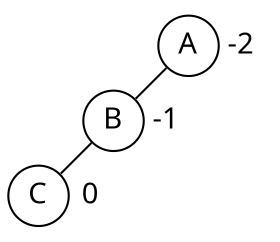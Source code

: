 graph G {
    layout=neato;
    node[shape=circle, fixedsize=true, width=0.40, fontname="sans"];

    A       [pos=" 0.50, 0.50!"];
    A_label [pos=" 0.85, 0.50!", shape=plaintext, label="-2"];

    B       [pos=" 0.00, 0.00!"];
    B_label [pos=" 0.35, 0.00!", shape=plaintext, label="-1"];

    C       [pos="-0.50,-0.50!"];
    C_label [pos="-0.15,-0.50!", shape=plaintext, label="0"];

    A -- B -- C;
}
